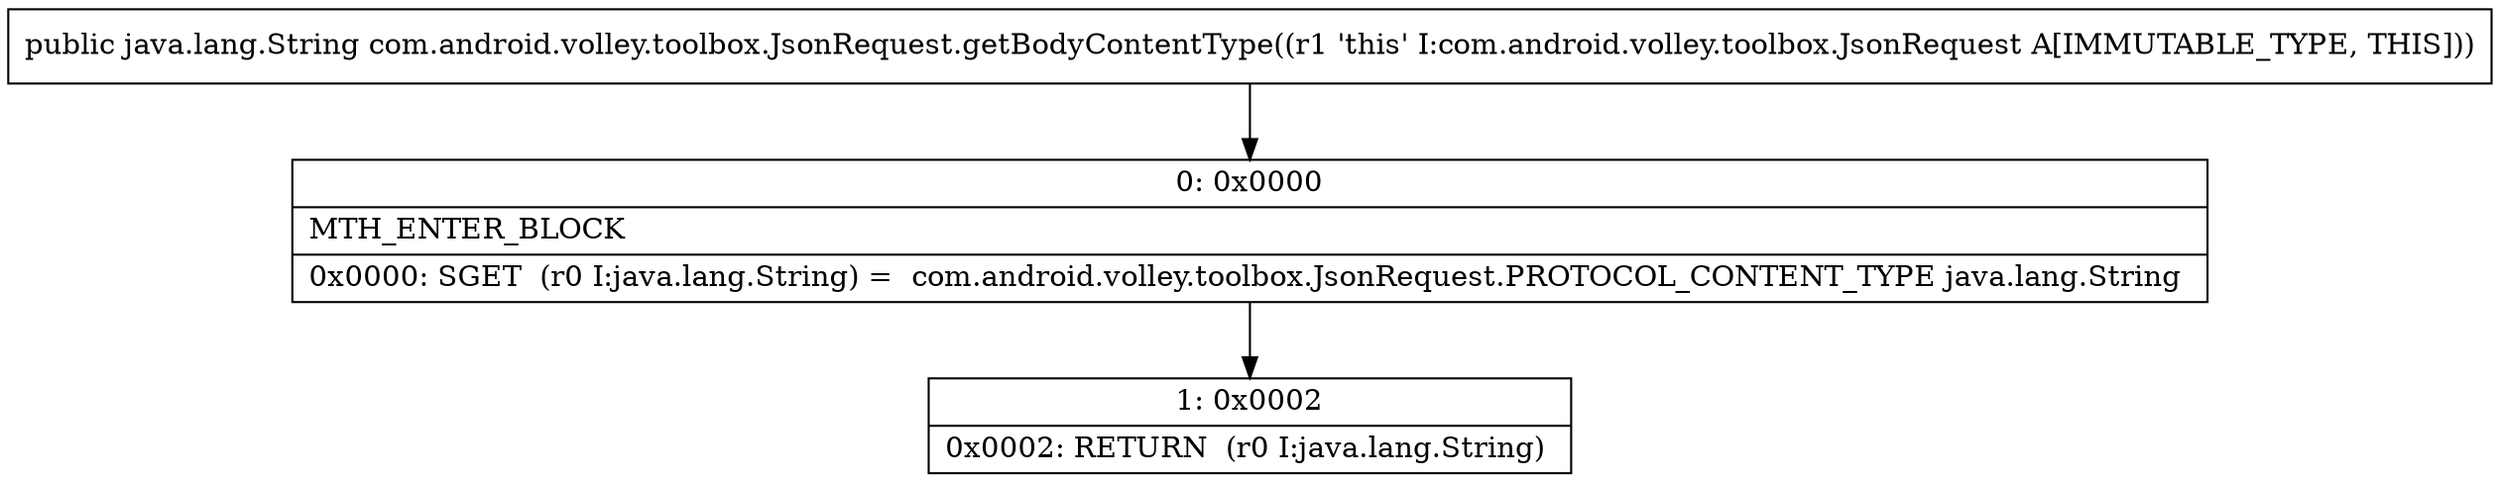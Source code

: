 digraph "CFG forcom.android.volley.toolbox.JsonRequest.getBodyContentType()Ljava\/lang\/String;" {
Node_0 [shape=record,label="{0\:\ 0x0000|MTH_ENTER_BLOCK\l|0x0000: SGET  (r0 I:java.lang.String) =  com.android.volley.toolbox.JsonRequest.PROTOCOL_CONTENT_TYPE java.lang.String \l}"];
Node_1 [shape=record,label="{1\:\ 0x0002|0x0002: RETURN  (r0 I:java.lang.String) \l}"];
MethodNode[shape=record,label="{public java.lang.String com.android.volley.toolbox.JsonRequest.getBodyContentType((r1 'this' I:com.android.volley.toolbox.JsonRequest A[IMMUTABLE_TYPE, THIS])) }"];
MethodNode -> Node_0;
Node_0 -> Node_1;
}

